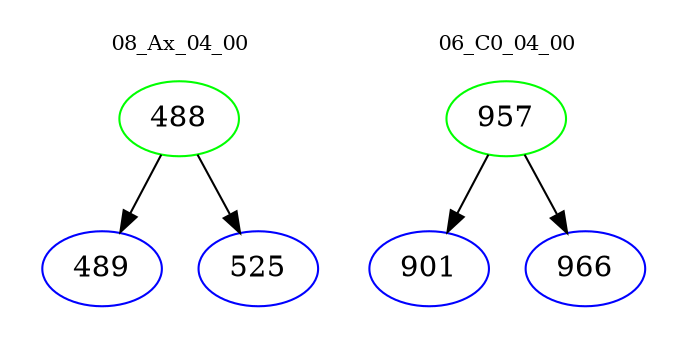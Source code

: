 digraph{
subgraph cluster_0 {
color = white
label = "08_Ax_04_00";
fontsize=10;
T0_488 [label="488", color="green"]
T0_488 -> T0_489 [color="black"]
T0_489 [label="489", color="blue"]
T0_488 -> T0_525 [color="black"]
T0_525 [label="525", color="blue"]
}
subgraph cluster_1 {
color = white
label = "06_C0_04_00";
fontsize=10;
T1_957 [label="957", color="green"]
T1_957 -> T1_901 [color="black"]
T1_901 [label="901", color="blue"]
T1_957 -> T1_966 [color="black"]
T1_966 [label="966", color="blue"]
}
}
